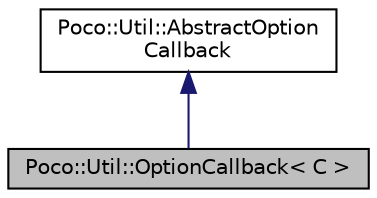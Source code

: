 digraph "Poco::Util::OptionCallback&lt; C &gt;"
{
 // LATEX_PDF_SIZE
  edge [fontname="Helvetica",fontsize="10",labelfontname="Helvetica",labelfontsize="10"];
  node [fontname="Helvetica",fontsize="10",shape=record];
  Node1 [label="Poco::Util::OptionCallback\< C \>",height=0.2,width=0.4,color="black", fillcolor="grey75", style="filled", fontcolor="black",tooltip=" "];
  Node2 -> Node1 [dir="back",color="midnightblue",fontsize="10",style="solid",fontname="Helvetica"];
  Node2 [label="Poco::Util::AbstractOption\lCallback",height=0.2,width=0.4,color="black", fillcolor="white", style="filled",URL="$classPoco_1_1Util_1_1AbstractOptionCallback.html",tooltip="Base class for OptionCallback."];
}
